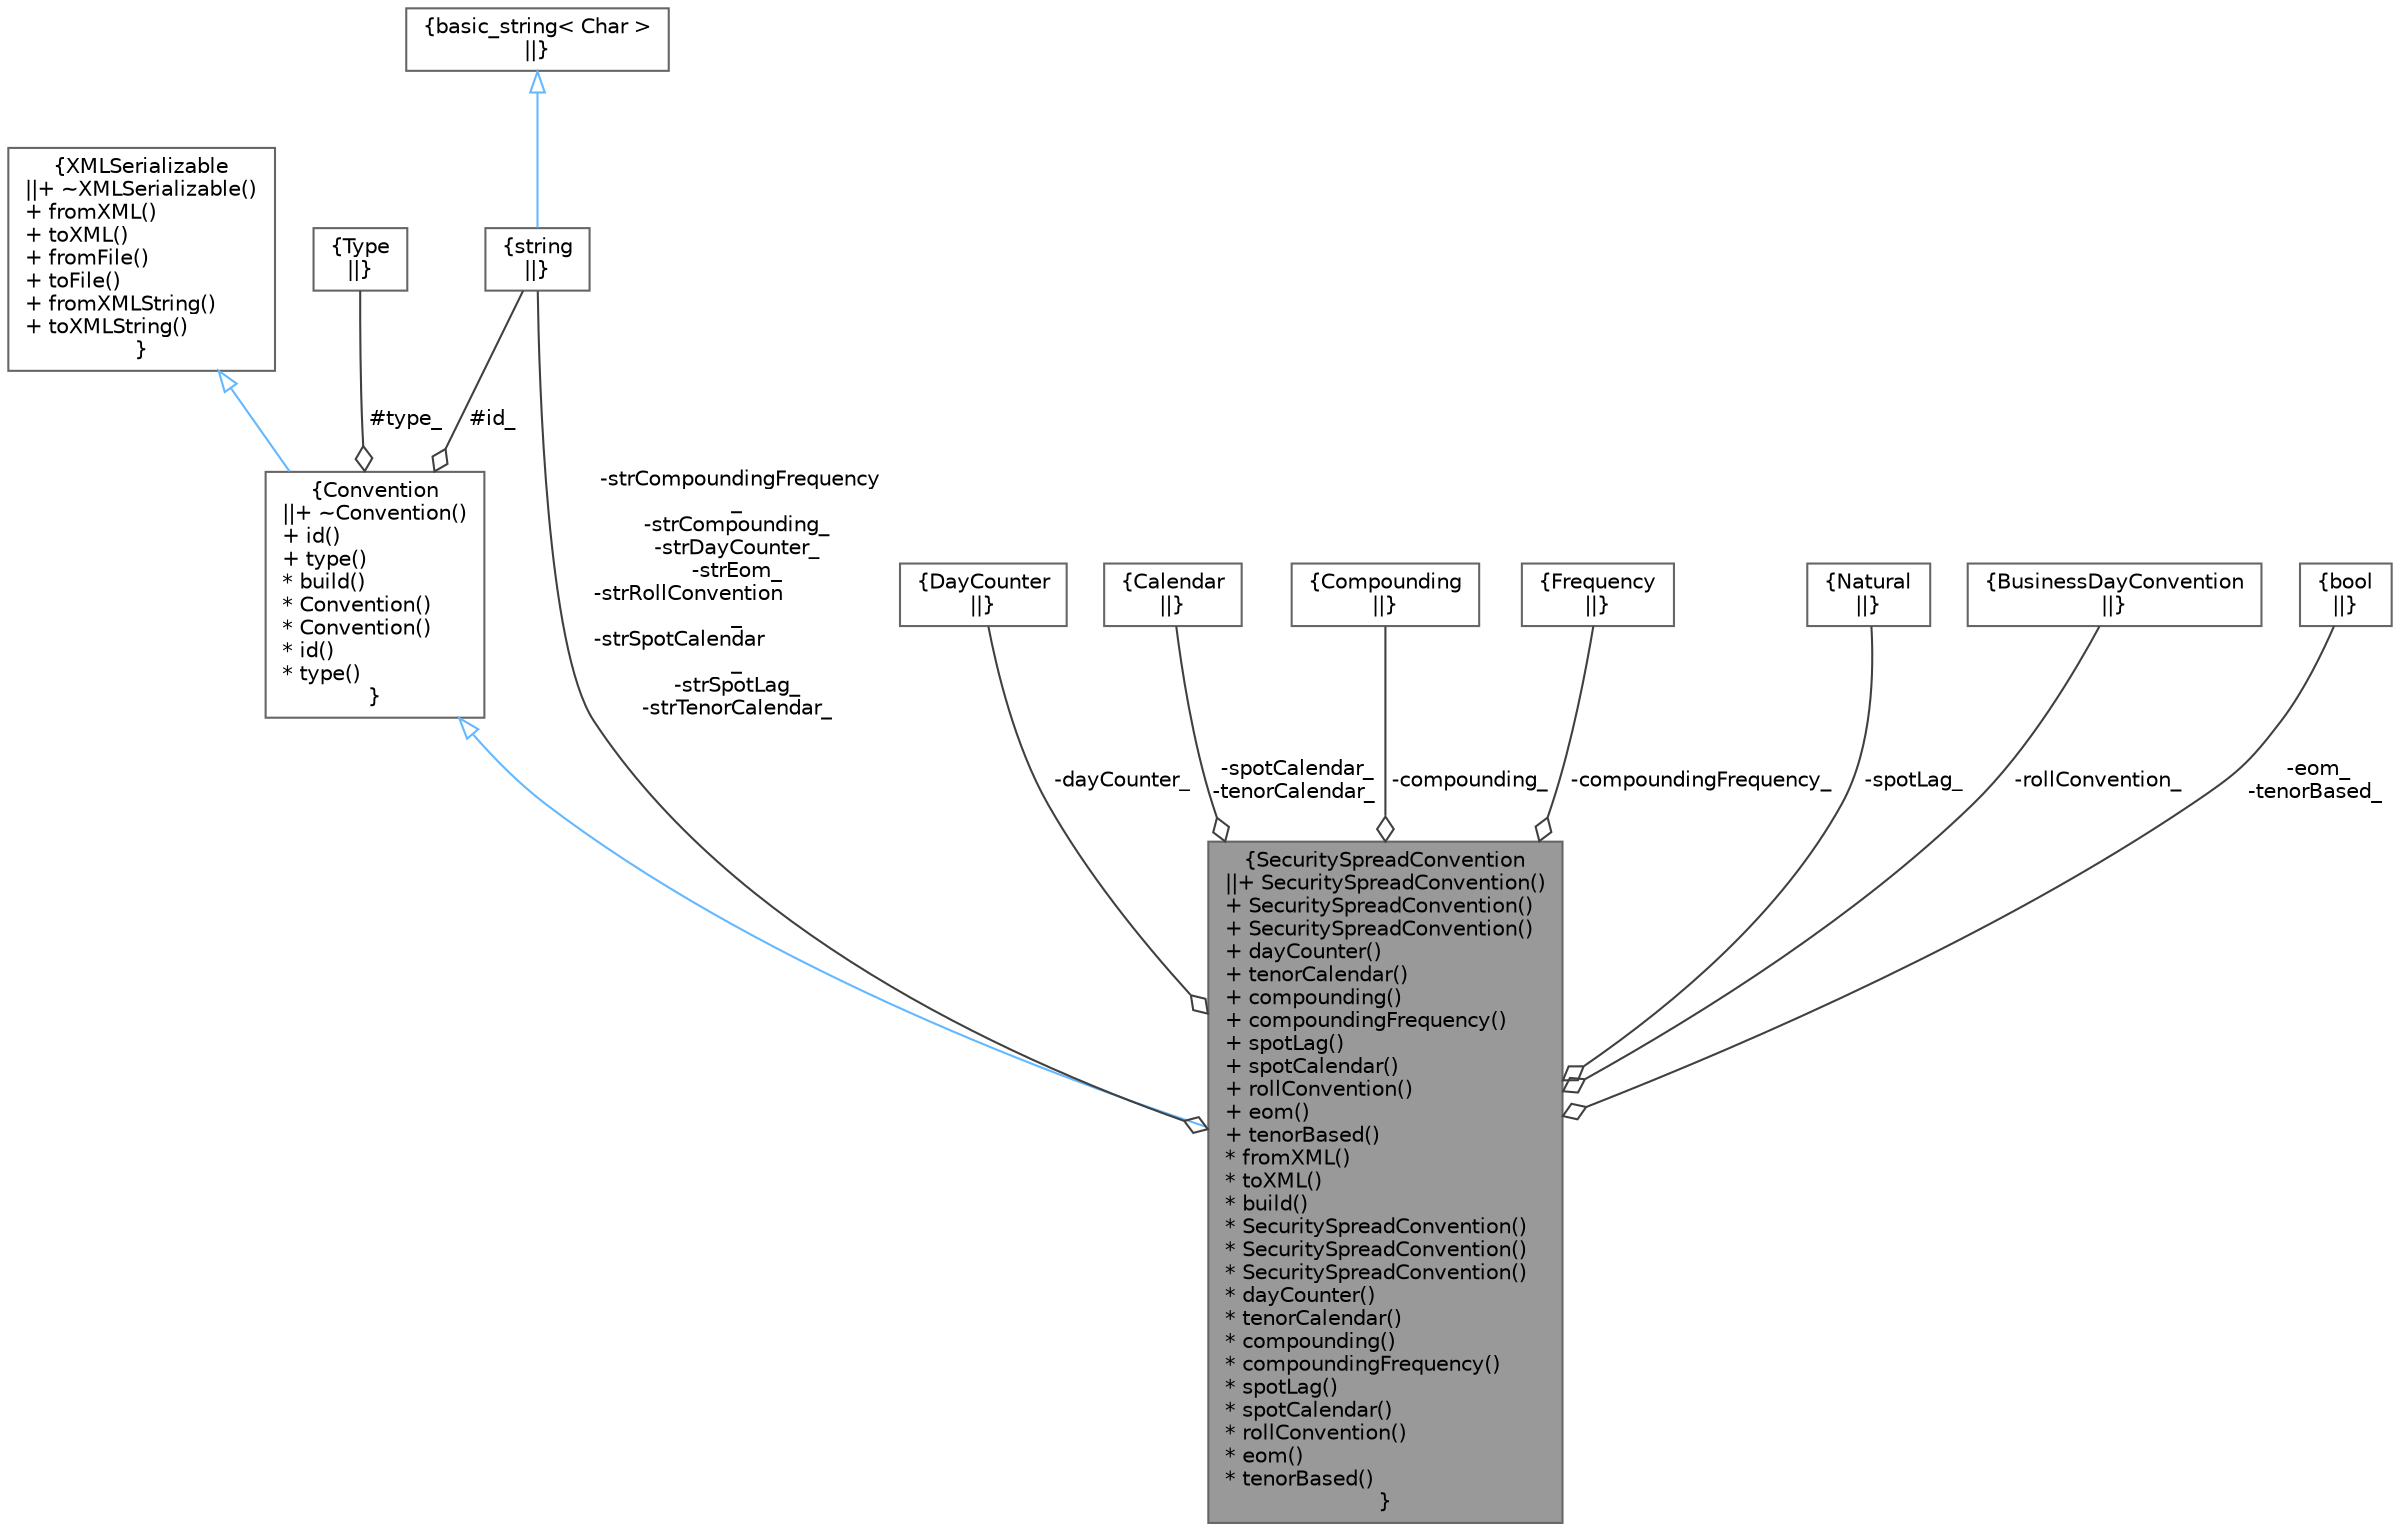 digraph "SecuritySpreadConvention"
{
 // INTERACTIVE_SVG=YES
 // LATEX_PDF_SIZE
  bgcolor="transparent";
  edge [fontname=Helvetica,fontsize=10,labelfontname=Helvetica,labelfontsize=10];
  node [fontname=Helvetica,fontsize=10,shape=box,height=0.2,width=0.4];
  Node1 [label="{SecuritySpreadConvention\n||+ SecuritySpreadConvention()\l+ SecuritySpreadConvention()\l+ SecuritySpreadConvention()\l+ dayCounter()\l+ tenorCalendar()\l+ compounding()\l+ compoundingFrequency()\l+ spotLag()\l+ spotCalendar()\l+ rollConvention()\l+ eom()\l+ tenorBased()\l* fromXML()\l* toXML()\l* build()\l* SecuritySpreadConvention()\l* SecuritySpreadConvention()\l* SecuritySpreadConvention()\l* dayCounter()\l* tenorCalendar()\l* compounding()\l* compoundingFrequency()\l* spotLag()\l* spotCalendar()\l* rollConvention()\l* eom()\l* tenorBased()\l}",height=0.2,width=0.4,color="gray40", fillcolor="grey60", style="filled", fontcolor="black",tooltip="Container for storing Bond Spread Rate conventions."];
  Node2 -> Node1 [dir="back",color="steelblue1",style="solid",arrowtail="onormal"];
  Node2 [label="{Convention\n||+ ~Convention()\l+ id()\l+ type()\l* build()\l* Convention()\l* Convention()\l* id()\l* type()\l}",height=0.2,width=0.4,color="gray40", fillcolor="white", style="filled",URL="$classore_1_1data_1_1_convention.html",tooltip="Abstract base class for convention objects."];
  Node3 -> Node2 [dir="back",color="steelblue1",style="solid",arrowtail="onormal"];
  Node3 [label="{XMLSerializable\n||+ ~XMLSerializable()\l+ fromXML()\l+ toXML()\l+ fromFile()\l+ toFile()\l+ fromXMLString()\l+ toXMLString()\l}",height=0.2,width=0.4,color="gray40", fillcolor="white", style="filled",URL="$classore_1_1data_1_1_x_m_l_serializable.html",tooltip="Base class for all serializable classes."];
  Node4 -> Node2 [color="grey25",style="solid",label=" #type_" ,arrowhead="odiamond"];
  Node4 [label="{Type\n||}",height=0.2,width=0.4,color="gray40", fillcolor="white", style="filled",tooltip=" "];
  Node5 -> Node2 [color="grey25",style="solid",label=" #id_" ,arrowhead="odiamond"];
  Node5 [label="{string\n||}",height=0.2,width=0.4,color="gray40", fillcolor="white", style="filled",tooltip=" "];
  Node6 -> Node5 [dir="back",color="steelblue1",style="solid",arrowtail="onormal"];
  Node6 [label="{basic_string\< Char \>\n||}",height=0.2,width=0.4,color="gray40", fillcolor="white", style="filled",tooltip=" "];
  Node7 -> Node1 [color="grey25",style="solid",label=" -dayCounter_" ,arrowhead="odiamond"];
  Node7 [label="{DayCounter\n||}",height=0.2,width=0.4,color="gray40", fillcolor="white", style="filled",tooltip=" "];
  Node8 -> Node1 [color="grey25",style="solid",label=" -spotCalendar_\n-tenorCalendar_" ,arrowhead="odiamond"];
  Node8 [label="{Calendar\n||}",height=0.2,width=0.4,color="gray40", fillcolor="white", style="filled",tooltip=" "];
  Node9 -> Node1 [color="grey25",style="solid",label=" -compounding_" ,arrowhead="odiamond"];
  Node9 [label="{Compounding\n||}",height=0.2,width=0.4,color="gray40", fillcolor="white", style="filled",tooltip=" "];
  Node10 -> Node1 [color="grey25",style="solid",label=" -compoundingFrequency_" ,arrowhead="odiamond"];
  Node10 [label="{Frequency\n||}",height=0.2,width=0.4,color="gray40", fillcolor="white", style="filled",tooltip=" "];
  Node11 -> Node1 [color="grey25",style="solid",label=" -spotLag_" ,arrowhead="odiamond"];
  Node11 [label="{Natural\n||}",height=0.2,width=0.4,color="gray40", fillcolor="white", style="filled",tooltip=" "];
  Node12 -> Node1 [color="grey25",style="solid",label=" -rollConvention_" ,arrowhead="odiamond"];
  Node12 [label="{BusinessDayConvention\n||}",height=0.2,width=0.4,color="gray40", fillcolor="white", style="filled",tooltip=" "];
  Node13 -> Node1 [color="grey25",style="solid",label=" -eom_\n-tenorBased_" ,arrowhead="odiamond"];
  Node13 [label="{bool\n||}",height=0.2,width=0.4,color="gray40", fillcolor="white", style="filled",URL="$classbool.html",tooltip=" "];
  Node5 -> Node1 [color="grey25",style="solid",label=" -strCompoundingFrequency\l_\n-strCompounding_\n-strDayCounter_\n-strEom_\n-strRollConvention\l_\n-strSpotCalendar\l_\n-strSpotLag_\n-strTenorCalendar_" ,arrowhead="odiamond"];
}
